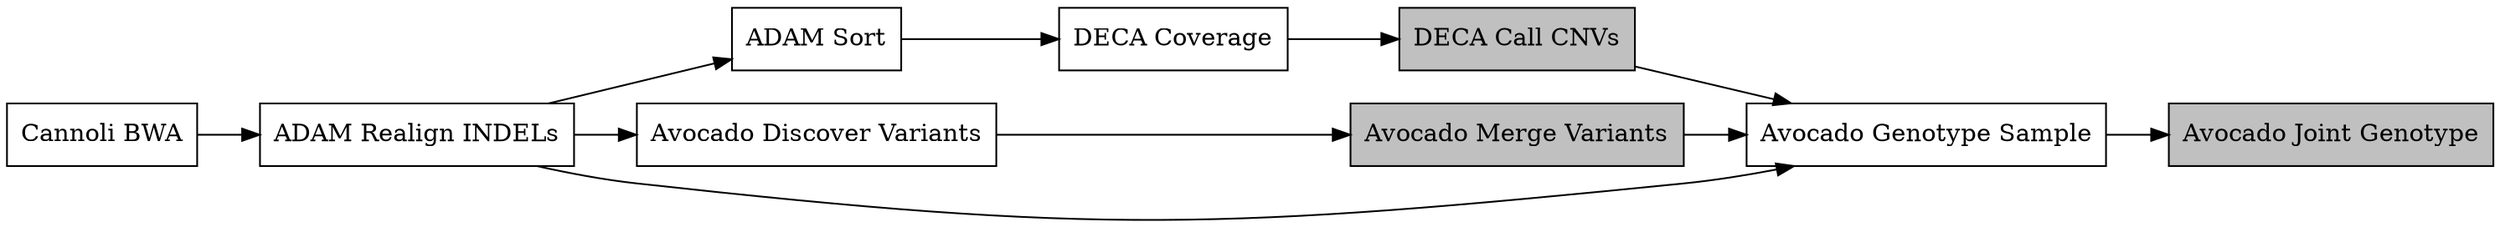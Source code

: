 digraph pipeline {
  rankdir = LR;
  node [shape=record];

  cannoli [label="Cannoli BWA"];
  
  realign [label="ADAM Realign INDELs"];
  sort [label="ADAM Sort"];
  
  discover [label="Avocado Discover Variants"];
  merge [label="Avocado Merge Variants" style="filled" fillcolor="grey"];
  genotype [label="Avocado Genotype Sample"];
  joint [label="Avocado Joint Genotype" style="filled" fillcolor="grey"];

  coverage [label="DECA Coverage"];
  cnv [label="DECA Call CNVs" style="filled" fillcolor="grey"];

  cannoli -> realign -> discover -> merge -> genotype -> joint;
  realign -> genotype;
  realign -> sort -> coverage -> cnv -> genotype;
}